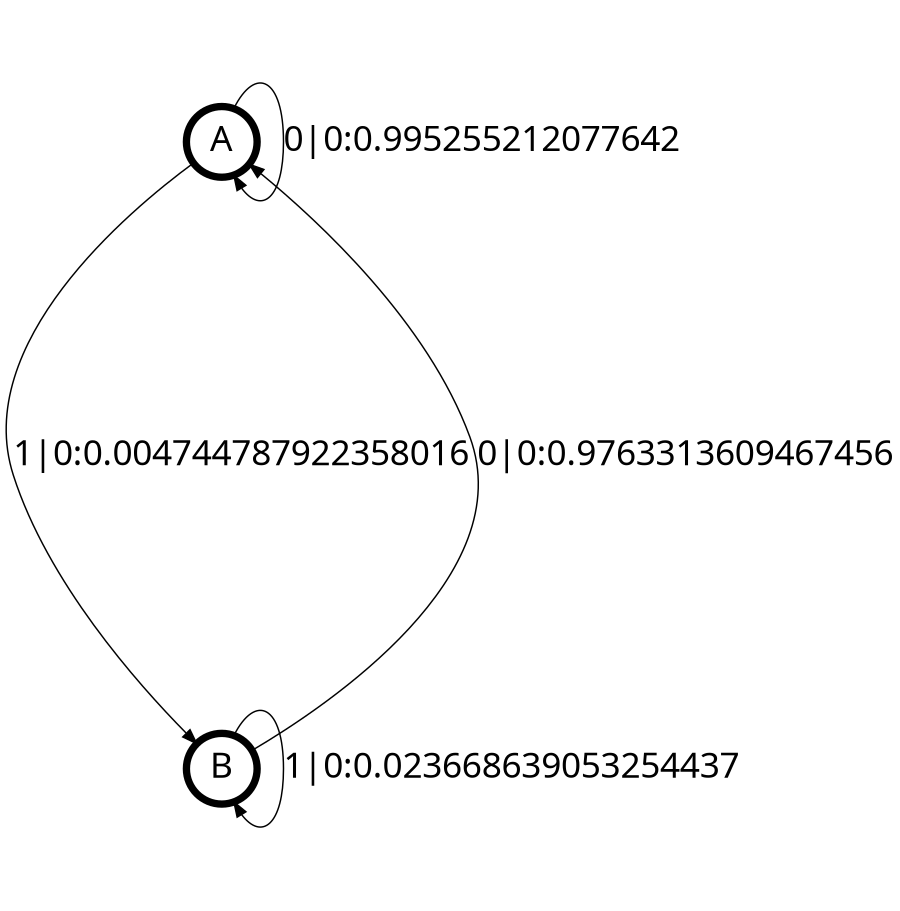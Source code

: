 digraph  {
size = "6,8.5";
ratio = "fill";
node
[shape = circle];
node [fontsize = 24];
node [penwidth = 5];
edge [fontsize = 24];
node [fontname = "CMU Serif Roman"];
graph [fontname = "CMU Serif Roman"];
edge [fontname = "CMU Serif Roman"];
A -> A [label = "0|0:0.995255212077642\l"];
A -> B [label = "1|0:0.004744787922358016\l"];
B -> A [label = "0|0:0.9763313609467456\l"];
B -> B [label = "1|0:0.023668639053254437\l"];
}